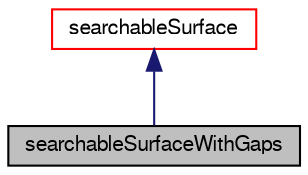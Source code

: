 digraph "searchableSurfaceWithGaps"
{
  bgcolor="transparent";
  edge [fontname="FreeSans",fontsize="10",labelfontname="FreeSans",labelfontsize="10"];
  node [fontname="FreeSans",fontsize="10",shape=record];
  Node0 [label="searchableSurfaceWithGaps",height=0.2,width=0.4,color="black", fillcolor="grey75", style="filled", fontcolor="black"];
  Node1 -> Node0 [dir="back",color="midnightblue",fontsize="10",style="solid",fontname="FreeSans"];
  Node1 [label="searchableSurface",height=0.2,width=0.4,color="red",URL="$a25234.html",tooltip="Base class of (analytical or triangulated) surface. Encapsulates all the search routines. WIP. "];
}
